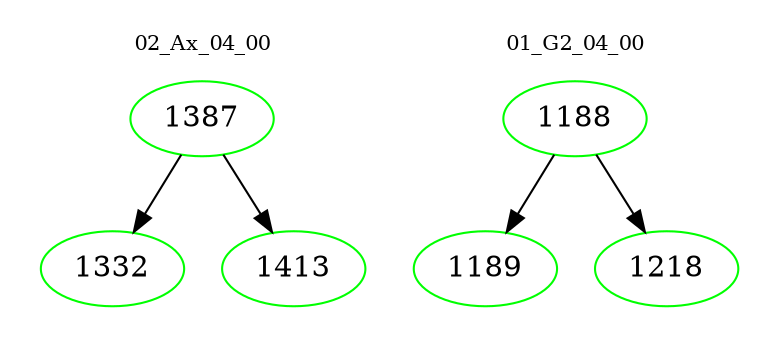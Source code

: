 digraph{
subgraph cluster_0 {
color = white
label = "02_Ax_04_00";
fontsize=10;
T0_1387 [label="1387", color="green"]
T0_1387 -> T0_1332 [color="black"]
T0_1332 [label="1332", color="green"]
T0_1387 -> T0_1413 [color="black"]
T0_1413 [label="1413", color="green"]
}
subgraph cluster_1 {
color = white
label = "01_G2_04_00";
fontsize=10;
T1_1188 [label="1188", color="green"]
T1_1188 -> T1_1189 [color="black"]
T1_1189 [label="1189", color="green"]
T1_1188 -> T1_1218 [color="black"]
T1_1218 [label="1218", color="green"]
}
}
